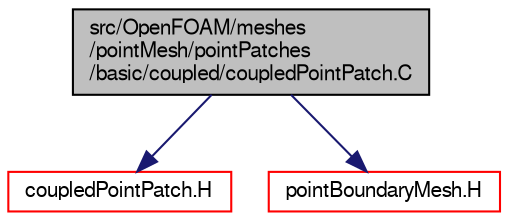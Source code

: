 digraph "src/OpenFOAM/meshes/pointMesh/pointPatches/basic/coupled/coupledPointPatch.C"
{
  bgcolor="transparent";
  edge [fontname="FreeSans",fontsize="10",labelfontname="FreeSans",labelfontsize="10"];
  node [fontname="FreeSans",fontsize="10",shape=record];
  Node0 [label="src/OpenFOAM/meshes\l/pointMesh/pointPatches\l/basic/coupled/coupledPointPatch.C",height=0.2,width=0.4,color="black", fillcolor="grey75", style="filled", fontcolor="black"];
  Node0 -> Node1 [color="midnightblue",fontsize="10",style="solid",fontname="FreeSans"];
  Node1 [label="coupledPointPatch.H",height=0.2,width=0.4,color="red",URL="$a11426.html"];
  Node0 -> Node158 [color="midnightblue",fontsize="10",style="solid",fontname="FreeSans"];
  Node158 [label="pointBoundaryMesh.H",height=0.2,width=0.4,color="red",URL="$a11393.html"];
}
